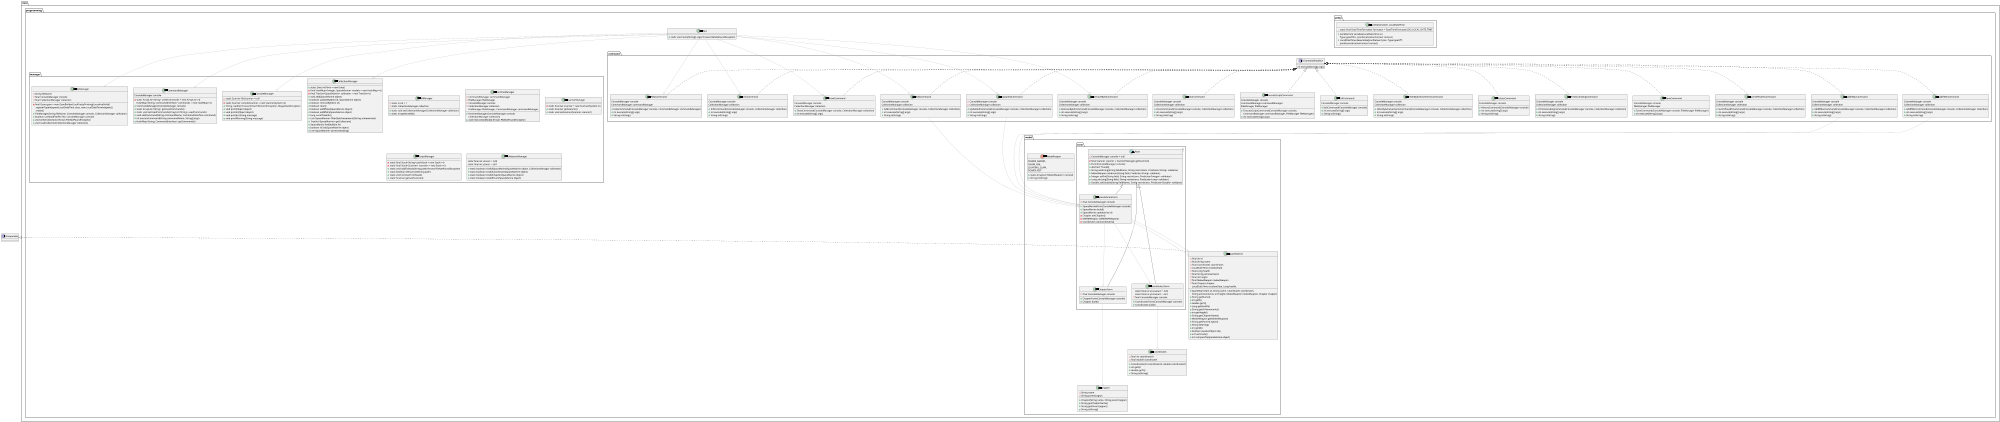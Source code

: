 @startuml ClassDiagram
scale max 2000 width
class itmo.programming.Main {
+static void main(String[] args) throws FileNotFoundException
}
itmo.programming.Main --down[#AAA]-o itmo.programming.manager.ConsoleManager
itmo.programming.Main -down[#AAA]--o itmo.programming.manager.CollectionManager
itmo.programming.Main -down[#AAA]-o itmo.programming.manager.FileManager
itmo.programming.Main -down[#AAA]--o itmo.programming.manager.CommandManager
itmo.programming.Main -down[#AAA]-o itmo.programming.command.HelpCommand
itmo.programming.Main --down[#AAA]-o itmo.programming.command.InfoCommand
itmo.programming.Main -down[#AAA]--o itmo.programming.command.ShowCommand
itmo.programming.Main -down[#AAA]-o itmo.programming.command.AddCommand
itmo.programming.Main -down[#AAA]--o itmo.programming.command.UpdateIdCommand
itmo.programming.Main -down[#AAA]-o itmo.programming.command.RemoveByIdCommand
'!>10 itmo.programming.Main --down[#AAA]-o itmo.programming.command.ClearCommand
'!>10 itmo.programming.Main -down[#AAA]--o itmo.programming.command.SaveCommand
'!>10 itmo.programming.Main -down[#AAA]-o itmo.programming.command.ExecuteScriptCommand
'!>10 itmo.programming.Main -down[#AAA]--o itmo.programming.command.ExitCommand
'!>10 itmo.programming.Main -down[#AAA]-o itmo.programming.command.HistoryCommand
'!>10 itmo.programming.Main --down[#AAA]-o itmo.programming.command.FilterByAchievementsCommand
'!>10 itmo.programming.Main -down[#AAA]--o itmo.programming.command.SumOfHealthCommand
'!>10 itmo.programming.Main -down[#AAA]-o itmo.programming.command.AddIfMaxCommand
'!>10 itmo.programming.Main -down[#AAA]--o itmo.programming.command.AddIfMinCommand
'!>10 itmo.programming.Main -down[#AAA]-o itmo.programming.command.PrintAscendingCommand
'!>10 itmo.programming.Main --down[#AAA]-o itmo.programming.manager.RuntimeManager

class itmo.programming.utility.JsonDeserializer_LocalDateTime {
-static final DateTimeFormatter formatter = DateTimeFormatter.ISO_LOCAL_DATE_TIME
+JsonElement serialize(LocalDateTime src,
Type typeOfSrc, JsonSerializationContext context)
+LocalDateTime deserialize(JsonElement json, Type typeOfT,
JsonDeserializationContext context)
}


class itmo.programming.model.Chapter {
-String name
-String parentLegion
+Chapter(String name, String parentLegion)
+String getChapterName()
+String getParentLegion()
+String toString()
}


class itmo.programming.model.Coordinates {
-final int coordinatesX
-final double coordinateY
+Coordinates(int coordinatesX, double coordinatesY)
+int getX()
+double getY()
+String toString()
}


enum itmo.programming.model.MeleeWeapon {
POWER_SWORD,
CHAIN_AXE,
LIGHTING_CLAW,
POWER_FIST
+static ArrayList<MeleeWeapon> names()
+String toString()
}


class itmo.programming.model.SpaceMarine implements Comparable {
-final int id
-final String name
-final Coordinates coordinates
-LocalDateTime creationDate
-final Long health
-final String achievements
-final int height
-final MeleeWeapon meleeWeapon
-final Chapter chapter
+SpaceMarine(int id, String name, Coordinates coordinates,
LocalDateTime creationDate, Long health,
String achievements, int height, MeleeWeapon meleeWeapon, Chapter chapter)
+String getName()
+int getX()
+double getY()
+Long getHealth()
+String getAchievements()
+int getHeight()
+String getChapterName()
+MeleeWeapon getMeleeWeapon()
+String getParentLegion()
+String toString()
+int getId()
+boolean equals(Object obj)
+int hashCode()
+int compareTo(SpaceMarine object)
}


class itmo.programming.model.form.ChapterForm extends itmo.programming.model.form.Form {
-final ConsoleManager console
+ChapterForm(ConsoleManager console)
+Chapter build()
}
itmo.programming.model.form.ChapterForm -down[#AAA]--o itmo.programming.model.Chapter

class itmo.programming.model.form.CoordinatesForm extends itmo.programming.model.form.Form {
static final int xConstant = -549
static final int yConstant = -267
-final ConsoleManager console
+CoordinatesForm(ConsoleManager console)
+Coordinates build()
}
itmo.programming.model.form.CoordinatesForm -down[#AAA]-o itmo.programming.model.Coordinates

abstract class itmo.programming.model.form.Form<T> {
-ConsoleManager console = null
-final Scanner scanner = ScannerManager.getScanner()
+Form(ConsoleManager console)
+abstract T build()
+String askString(String fieldName, String restrictions, Predicate<String> validator)
+MeleeWeapon askEnum(String field, Predicate<String> validator)
+Integer askInt(String field, String restrictions, Predicate<Integer> validator)
+Long askLong(String field, String restrictions, Predicate<Long> validator)
+Double askDouble(String fieldName, String restrictions, Predicate<Double> validator)
}


class itmo.programming.model.form.SpaceMarineForm extends itmo.programming.model.form.Form {
-final ConsoleManager console
+SpaceMarineForm(ConsoleManager console)
+SpaceMarine build()
+SpaceMarine updater(int id)
-Chapter askChapter()
-MeleeWeapon askMeleeWeapon()
-Coordinates askCoordinates()
}
itmo.programming.model.form.SpaceMarineForm -down[#AAA]--o itmo.programming.model.SpaceMarine
itmo.programming.model.form.SpaceMarineForm -down[#AAA]-o itmo.programming.model.SpaceMarine
itmo.programming.model.form.SpaceMarineForm --down[#AAA]-o itmo.programming.model.form.ChapterForm
itmo.programming.model.form.SpaceMarineForm -down[#AAA]--o itmo.programming.model.form.CoordinatesForm

class itmo.programming.manager.CollectionManager {
+static Date initTime = new Date()
-final HashMap<Integer, SpaceMarine> models = new HashMap<>()
-final TreeSet<SpaceMarine> collection = new TreeSet<>()
+void add(SpaceMarine object)
+boolean updateById(int id, SpaceMarine object)
+boolean removeById(int id)
+boolean clear()
+boolean addIfMax(SpaceMarine object)
+boolean addIfMin(SpaceMarine object)
+long sumOfHealth()
+List<SpaceMarine> filterByAchievements(String achievement)
+TreeSet<SpaceMarine> getCollection()
+SpaceMarine findById(int id)
+boolean isExist(SpaceMarine object)
+List<SpaceMarine> printAscending()
}


class itmo.programming.manager.CommandManager {
-static ArrayList<String> usedCommands = new ArrayList<>()
HashMap<String, CommandInterface> commands = new HashMap<>()
ConsoleManager console
+CommandManager(ConsoleManager console)
+static ArrayList<String> getUsedCommands()
+static void setUsedCommands(ArrayList<String> usedCommands)
+void addCommand(String commandName, CommandInterface command)
+int executeCommand(String commandName, String[] args)
+HashMap<String, CommandInterface> getCommands()
}


class itmo.programming.manager.ConsoleManager {
-static Scanner consoleScanner = new Scanner(System.in)
-static Scanner fileScanner = null
+String readln() throws NoSuchElementException, IllegalStateException
+void print(Object object)
+void println(Object object)
+void printErr(String message)
+void printWarning(String message)
}


class itmo.programming.manager.FileManager {
-final Gson gson = new GsonBuilder().setPrettyPrinting().serializeNulls()
.registerTypeAdapter(LocalDateTime.class, new LocalDateTimeAdapter())
.create()
-String fileName
-final ConsoleManager console
-final CollectionManager collection
+FileManager(String fileName, ConsoleManager console, CollectionManager collection)
+boolean canReadFile(File file, ConsoleManager console)
+void writeCollection() throws FileNotFoundException
+void readCollection(CollectionManager collection)
}


class itmo.programming.manager.IdManager {
-static int id = 1
-static CollectionManager collection
+static void setCollectionManager(CollectionManager collection)
+static int generateId()
}


class itmo.programming.manager.RuntimeManager {
-CommandManager commandManager
-FileManager fileManager
-ConsoleManager console
-CollectionManager collection
+RuntimeManager(ConsoleManager console,
FileManager fileManager, CommandManager commandManager,
CollectionManager collection)
+void interactiveMode() throws FileNotFoundException
}


class itmo.programming.manager.ScannerManager {
-static Scanner scanner = new Scanner(System.in)
+static Scanner getScanner()
+static void setScanner(Scanner scanner1)
}


class itmo.programming.manager.ScriptManager {
-static final Stack<String> pathStack = new Stack<>()
-static final Stack<Scanner> scanners = new Stack<>()
+static void addToStack(String path) throws FileNotFoundException
+static boolean isRecursive(String path)
+static void removeFromStack()
+static Scanner getLastScanner()
}


class itmo.programming.manager.ValidationManager {
static final int xConst = -549
static final int yConst = -267
+static boolean isValidSpaceMarine(SpaceMarine object, CollectionManager collection)
+static boolean isValidCoordinates(SpaceMarine object)
+static boolean isValidChapter(SpaceMarine object)
+static boolean isValidEnum(SpaceMarine object)
}


class itmo.programming.command.AddCommand implements itmo.programming.command.CommandInterface {
ConsoleManager console
CollectionManager collection
+AddCommand(ConsoleManager console, CollectionManager collection)
+int execute(String[] args)
+String toString()
}
itmo.programming.command.AddCommand -down[#AAA]-o itmo.programming.model.form.SpaceMarineForm

class itmo.programming.command.AddIfMaxCommand implements itmo.programming.command.CommandInterface {
ConsoleManager console
CollectionManager collection
+AddIfMaxCommand(ConsoleManager console, CollectionManager collection)
+int execute(String[] args)
+String toString()
}
itmo.programming.command.AddIfMaxCommand -down[#AAA]--o itmo.programming.model.form.SpaceMarineForm

class itmo.programming.command.AddIfMinCommand implements itmo.programming.command.CommandInterface {
ConsoleManager console
CollectionManager collection
+AddIfMinCommand(ConsoleManager console, CollectionManager collection)
+int execute(String[] args)
+String toString()
}
itmo.programming.command.AddIfMinCommand -down[#AAA]-o itmo.programming.model.form.SpaceMarineForm

class itmo.programming.command.ClearCommand implements itmo.programming.command.CommandInterface {
ConsoleManager console
CollectionManager collection
+ClearCommand(ConsoleManager console, CollectionManager collection)
+int execute(String[] args)
+String toString()
}


interface itmo.programming.command.CommandInterface {
int execute(String[] args)
}


class itmo.programming.command.ExecuteScriptCommand implements itmo.programming.command.CommandInterface {
ConsoleManager console
CommandManager commandManager
FileManager fileManager
+ExecuteScriptCommand(ConsoleManager console,
CommandManager commandManager, FileManager fileManager)
+int execute(String[] args)
}


class itmo.programming.command.ExitCommand implements itmo.programming.command.CommandInterface {
ConsoleManager console
+ExitCommand(ConsoleManager console)
+int execute(String[] args)
+String toString()
}


class itmo.programming.command.FilterByAchievementsCommand implements itmo.programming.command.CommandInterface {
ConsoleManager console
CollectionManager collection
+FilterByAchievementsCommand(ConsoleManager console, CollectionManager collection)
+int execute(String[] args)
+String toString()
}


class itmo.programming.command.HelpCommand implements itmo.programming.command.CommandInterface {
ConsoleManager console
CommandManager commandManager
+HelpCommand(ConsoleManager console, CommandManager commandManager)
+int execute(String[] args)
+String toString()
}


class itmo.programming.command.HistoryCommand implements itmo.programming.command.CommandInterface {
ConsoleManager console
+HistoryCommand(ConsoleManager console)
+int execute(String[] args)
+String toString()
}


class itmo.programming.command.InfoCommand implements itmo.programming.command.CommandInterface {
ConsoleManager console
CollectionManager collection
+InfoCommand(ConsoleManager console, CollectionManager collection)
+int execute(String[] args)
+String toString()
}


class itmo.programming.command.PrintAscendingCommand implements itmo.programming.command.CommandInterface {
ConsoleManager console
CollectionManager collection
+PrintAscendingCommand(ConsoleManager console, CollectionManager collection)
+int execute(String[] args)
+String toString()
}


class itmo.programming.command.RemoveByIdCommand implements itmo.programming.command.CommandInterface {
ConsoleManager console
CollectionManager collection
+RemoveByIdCommand(ConsoleManager console, CollectionManager collection)
+int execute(String[] args)
+String toString()
}


class itmo.programming.command.SaveCommand implements itmo.programming.command.CommandInterface {
ConsoleManager console
FileManager fileManager
+SaveCommand(ConsoleManager console, FileManager fileManager)
+int execute(String[] args)
}


class itmo.programming.command.ShowCommand implements itmo.programming.command.CommandInterface {
ConsoleManager console
CollectionManager collection
+ShowCommand(ConsoleManager console, CollectionManager collection)
+int execute(String[] args)
}


class itmo.programming.command.SumOfHealthCommand implements itmo.programming.command.CommandInterface {
ConsoleManager console
CollectionManager collection
+SumOfHealthCommand(ConsoleManager console, CollectionManager collection)
+int execute(String[] args)
+String toString()
}


class itmo.programming.command.UpdateIdCommand implements itmo.programming.command.CommandInterface {
-ConsoleManager console
-CollectionManager collection
+UpdateIdCommand(ConsoleManager console, CollectionManager collection)
+int execute(String[] args)
+String toString()
}
itmo.programming.command.UpdateIdCommand --down[#AAA]-o itmo.programming.model.form.SpaceMarineForm

@enduml
